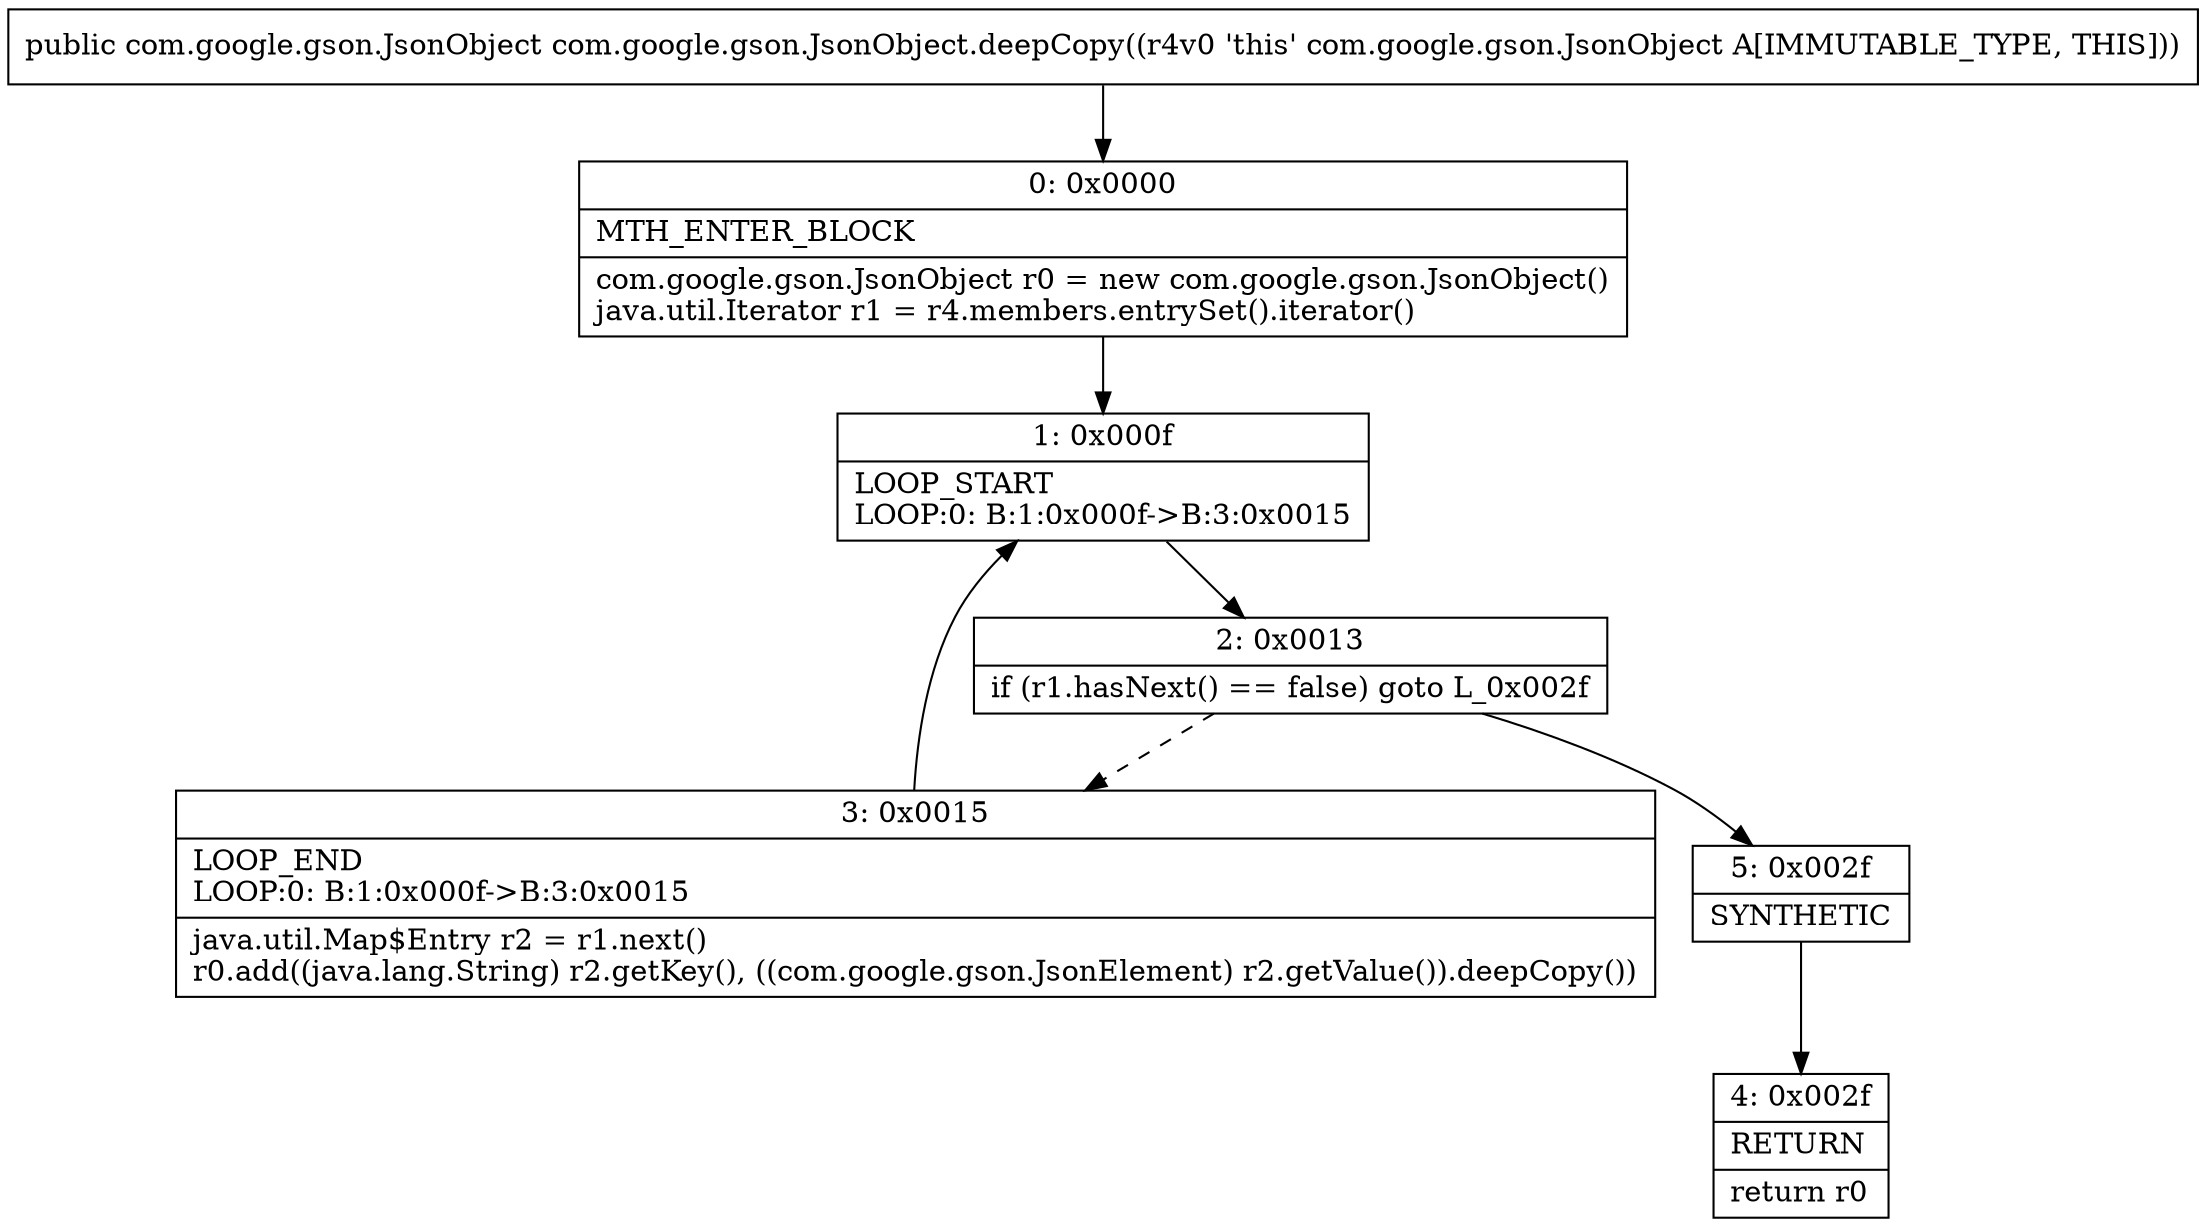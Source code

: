 digraph "CFG forcom.google.gson.JsonObject.deepCopy()Lcom\/google\/gson\/JsonObject;" {
Node_0 [shape=record,label="{0\:\ 0x0000|MTH_ENTER_BLOCK\l|com.google.gson.JsonObject r0 = new com.google.gson.JsonObject()\ljava.util.Iterator r1 = r4.members.entrySet().iterator()\l}"];
Node_1 [shape=record,label="{1\:\ 0x000f|LOOP_START\lLOOP:0: B:1:0x000f\-\>B:3:0x0015\l}"];
Node_2 [shape=record,label="{2\:\ 0x0013|if (r1.hasNext() == false) goto L_0x002f\l}"];
Node_3 [shape=record,label="{3\:\ 0x0015|LOOP_END\lLOOP:0: B:1:0x000f\-\>B:3:0x0015\l|java.util.Map$Entry r2 = r1.next()\lr0.add((java.lang.String) r2.getKey(), ((com.google.gson.JsonElement) r2.getValue()).deepCopy())\l}"];
Node_4 [shape=record,label="{4\:\ 0x002f|RETURN\l|return r0\l}"];
Node_5 [shape=record,label="{5\:\ 0x002f|SYNTHETIC\l}"];
MethodNode[shape=record,label="{public com.google.gson.JsonObject com.google.gson.JsonObject.deepCopy((r4v0 'this' com.google.gson.JsonObject A[IMMUTABLE_TYPE, THIS])) }"];
MethodNode -> Node_0;
Node_0 -> Node_1;
Node_1 -> Node_2;
Node_2 -> Node_3[style=dashed];
Node_2 -> Node_5;
Node_3 -> Node_1;
Node_5 -> Node_4;
}

